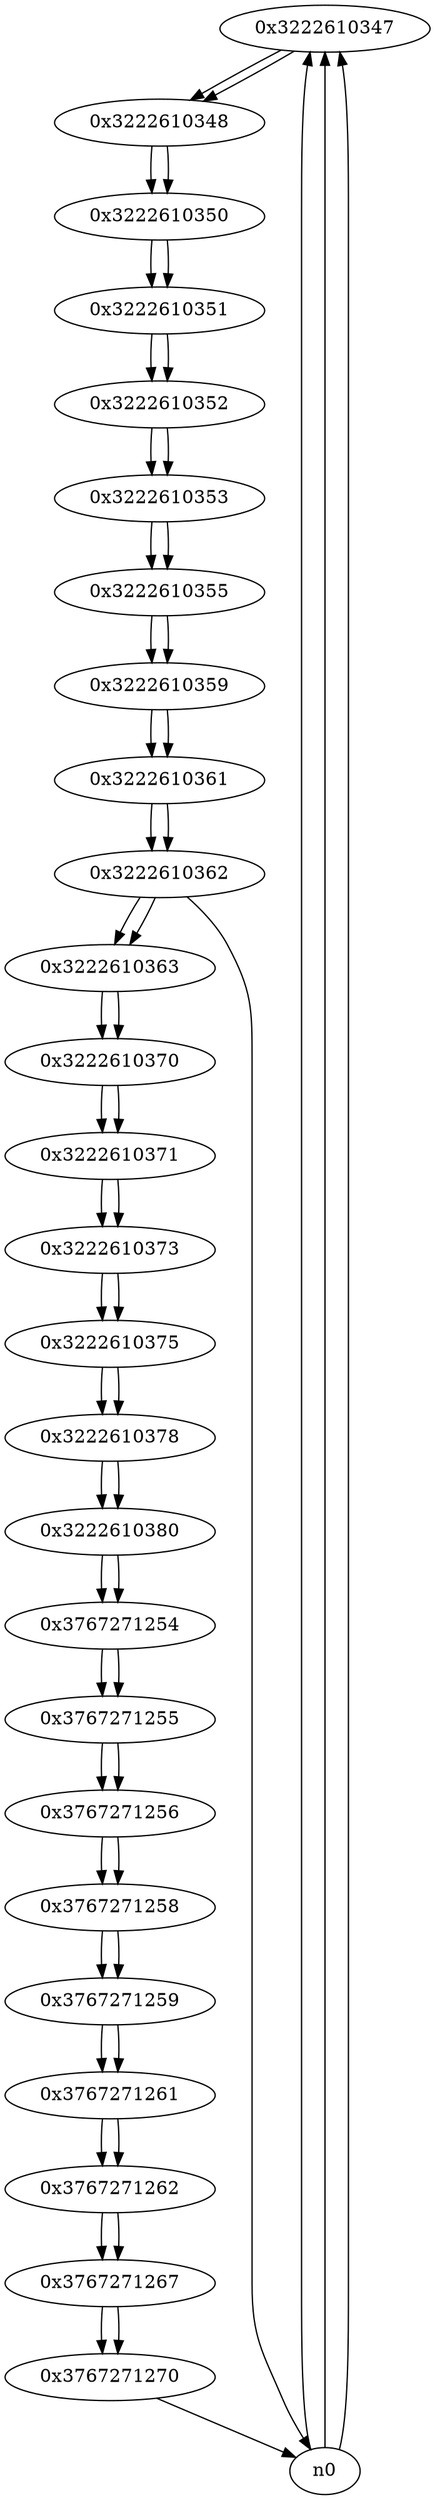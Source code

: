 digraph G{
/* nodes */
  n1 [label="0x3222610347"]
  n2 [label="0x3222610348"]
  n3 [label="0x3222610350"]
  n4 [label="0x3222610351"]
  n5 [label="0x3222610352"]
  n6 [label="0x3222610353"]
  n7 [label="0x3222610355"]
  n8 [label="0x3222610359"]
  n9 [label="0x3222610361"]
  n10 [label="0x3222610362"]
  n11 [label="0x3222610363"]
  n12 [label="0x3222610370"]
  n13 [label="0x3222610371"]
  n14 [label="0x3222610373"]
  n15 [label="0x3222610375"]
  n16 [label="0x3222610378"]
  n17 [label="0x3222610380"]
  n18 [label="0x3767271254"]
  n19 [label="0x3767271255"]
  n20 [label="0x3767271256"]
  n21 [label="0x3767271258"]
  n22 [label="0x3767271259"]
  n23 [label="0x3767271261"]
  n24 [label="0x3767271262"]
  n25 [label="0x3767271267"]
  n26 [label="0x3767271270"]
/* edges */
n1 -> n2;
n0 -> n1;
n0 -> n1;
n0 -> n1;
n2 -> n3;
n1 -> n2;
n3 -> n4;
n2 -> n3;
n4 -> n5;
n3 -> n4;
n5 -> n6;
n4 -> n5;
n6 -> n7;
n5 -> n6;
n7 -> n8;
n6 -> n7;
n8 -> n9;
n7 -> n8;
n9 -> n10;
n8 -> n9;
n10 -> n11;
n10 -> n0;
n9 -> n10;
n11 -> n12;
n10 -> n11;
n12 -> n13;
n11 -> n12;
n13 -> n14;
n12 -> n13;
n14 -> n15;
n13 -> n14;
n15 -> n16;
n14 -> n15;
n16 -> n17;
n15 -> n16;
n17 -> n18;
n16 -> n17;
n18 -> n19;
n17 -> n18;
n19 -> n20;
n18 -> n19;
n20 -> n21;
n19 -> n20;
n21 -> n22;
n20 -> n21;
n22 -> n23;
n21 -> n22;
n23 -> n24;
n22 -> n23;
n24 -> n25;
n23 -> n24;
n25 -> n26;
n24 -> n25;
n26 -> n0;
n25 -> n26;
}

